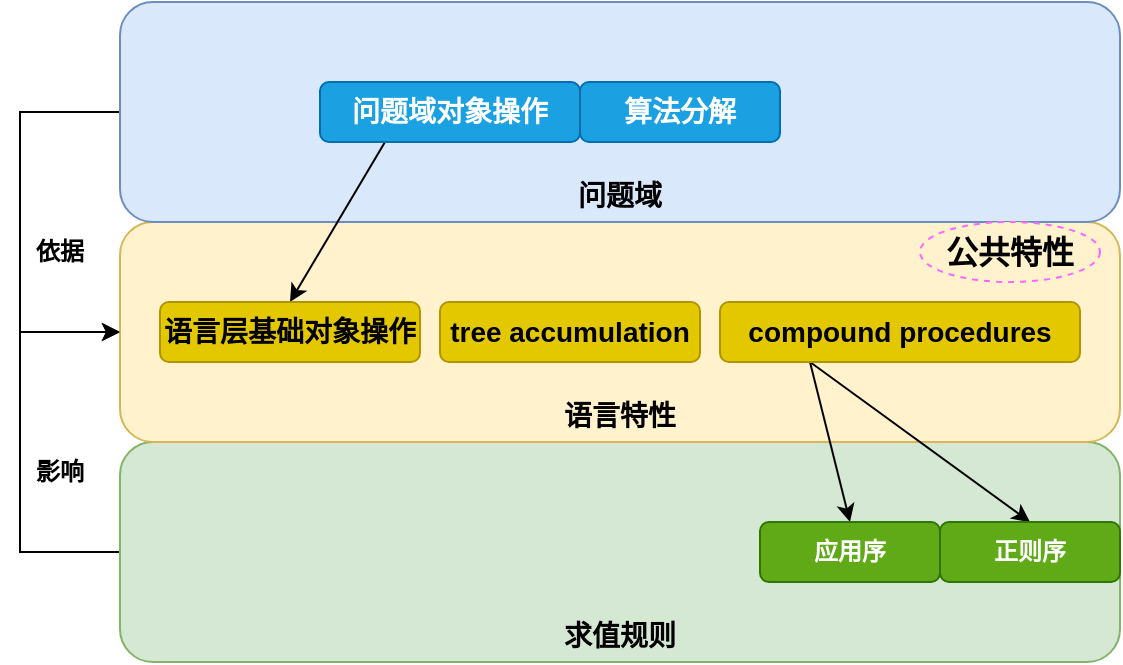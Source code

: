 <mxfile version="17.1.2" type="github">
  <diagram id="Uql1HFpLZe8soR9BEaSL" name="第 1 页">
    <mxGraphModel dx="782" dy="514" grid="1" gridSize="10" guides="1" tooltips="1" connect="1" arrows="1" fold="1" page="1" pageScale="1" pageWidth="827" pageHeight="1169" math="0" shadow="0">
      <root>
        <mxCell id="0" />
        <mxCell id="1" parent="0" />
        <mxCell id="glY1XXH3QtXJXoRMW03F-2" style="edgeStyle=orthogonalEdgeStyle;rounded=0;orthogonalLoop=1;jettySize=auto;html=1;exitX=0;exitY=0.5;exitDx=0;exitDy=0;entryX=0;entryY=0.5;entryDx=0;entryDy=0;" edge="1" parent="1" source="zDV3YEqZpOIht9YREfx8-11" target="zDV3YEqZpOIht9YREfx8-10">
          <mxGeometry relative="1" as="geometry">
            <Array as="points">
              <mxPoint x="150" y="375" />
              <mxPoint x="150" y="265" />
            </Array>
          </mxGeometry>
        </mxCell>
        <mxCell id="zDV3YEqZpOIht9YREfx8-11" value="&lt;b&gt;&lt;br&gt;&lt;br&gt;&lt;br&gt;&lt;br&gt;&lt;br&gt;求值规则&lt;/b&gt;" style="rounded=1;whiteSpace=wrap;html=1;fontSize=14;fillColor=#d5e8d4;strokeColor=#82b366;" parent="1" vertex="1">
          <mxGeometry x="200" y="320" width="500" height="110" as="geometry" />
        </mxCell>
        <mxCell id="zDV3YEqZpOIht9YREfx8-10" value="&lt;br&gt;&lt;br&gt;&lt;br&gt;&lt;br&gt;&lt;br&gt;&lt;b&gt;语言特性&lt;/b&gt;" style="rounded=1;whiteSpace=wrap;html=1;fontSize=14;fillColor=#fff2cc;strokeColor=#d6b656;" parent="1" vertex="1">
          <mxGeometry x="200" y="210" width="500" height="110" as="geometry" />
        </mxCell>
        <mxCell id="glY1XXH3QtXJXoRMW03F-1" style="edgeStyle=orthogonalEdgeStyle;rounded=0;orthogonalLoop=1;jettySize=auto;html=1;exitX=0;exitY=0.5;exitDx=0;exitDy=0;entryX=0;entryY=0.5;entryDx=0;entryDy=0;" edge="1" parent="1" source="zDV3YEqZpOIht9YREfx8-9" target="zDV3YEqZpOIht9YREfx8-10">
          <mxGeometry relative="1" as="geometry">
            <Array as="points">
              <mxPoint x="150" y="155" />
              <mxPoint x="150" y="265" />
            </Array>
          </mxGeometry>
        </mxCell>
        <mxCell id="zDV3YEqZpOIht9YREfx8-9" value="&lt;br&gt;&lt;br&gt;&lt;br&gt;&lt;br&gt;&lt;br&gt;&lt;b&gt;问题域&lt;/b&gt;" style="rounded=1;whiteSpace=wrap;html=1;fontSize=14;fillColor=#dae8fc;strokeColor=#6c8ebf;" parent="1" vertex="1">
          <mxGeometry x="200" y="100" width="500" height="110" as="geometry" />
        </mxCell>
        <mxCell id="zDV3YEqZpOIht9YREfx8-1" value="&lt;b&gt;&lt;font style=&quot;font-size: 14px&quot;&gt;算法分解&lt;/font&gt;&lt;/b&gt;" style="rounded=1;whiteSpace=wrap;html=1;fillColor=#1ba1e2;fontColor=#ffffff;strokeColor=#006EAF;" parent="1" vertex="1">
          <mxGeometry x="430" y="140" width="100" height="30" as="geometry" />
        </mxCell>
        <mxCell id="zDV3YEqZpOIht9YREfx8-12" style="edgeStyle=none;rounded=0;orthogonalLoop=1;jettySize=auto;html=1;exitX=0.25;exitY=1;exitDx=0;exitDy=0;entryX=0.5;entryY=0;entryDx=0;entryDy=0;fontSize=14;" parent="1" source="zDV3YEqZpOIht9YREfx8-2" target="zDV3YEqZpOIht9YREfx8-4" edge="1">
          <mxGeometry relative="1" as="geometry" />
        </mxCell>
        <mxCell id="zDV3YEqZpOIht9YREfx8-2" value="&lt;b&gt;&lt;font style=&quot;font-size: 14px&quot;&gt;问题域对象操作&lt;/font&gt;&lt;/b&gt;" style="rounded=1;whiteSpace=wrap;html=1;fillColor=#1ba1e2;fontColor=#ffffff;strokeColor=#006EAF;" parent="1" vertex="1">
          <mxGeometry x="300" y="140" width="130" height="30" as="geometry" />
        </mxCell>
        <mxCell id="zDV3YEqZpOIht9YREfx8-4" value="&lt;b&gt;&lt;font style=&quot;font-size: 14px&quot;&gt;语言层基础对象操作&lt;/font&gt;&lt;/b&gt;" style="rounded=1;whiteSpace=wrap;html=1;fillColor=#e3c800;fontColor=#000000;strokeColor=#B09500;" parent="1" vertex="1">
          <mxGeometry x="220" y="250" width="130" height="30" as="geometry" />
        </mxCell>
        <mxCell id="zDV3YEqZpOIht9YREfx8-5" value="&lt;b&gt;&lt;font style=&quot;font-size: 14px&quot;&gt;tree accumulation&lt;/font&gt;&lt;/b&gt;" style="rounded=1;whiteSpace=wrap;html=1;fillColor=#e3c800;fontColor=#000000;strokeColor=#B09500;" parent="1" vertex="1">
          <mxGeometry x="360" y="250" width="130" height="30" as="geometry" />
        </mxCell>
        <mxCell id="glY1XXH3QtXJXoRMW03F-6" style="edgeStyle=none;rounded=0;orthogonalLoop=1;jettySize=auto;html=1;exitX=0.25;exitY=1;exitDx=0;exitDy=0;entryX=0.5;entryY=0;entryDx=0;entryDy=0;" edge="1" parent="1" source="zDV3YEqZpOIht9YREfx8-6" target="zDV3YEqZpOIht9YREfx8-7">
          <mxGeometry relative="1" as="geometry" />
        </mxCell>
        <mxCell id="glY1XXH3QtXJXoRMW03F-7" style="edgeStyle=none;rounded=0;orthogonalLoop=1;jettySize=auto;html=1;exitX=0.25;exitY=1;exitDx=0;exitDy=0;entryX=0.5;entryY=0;entryDx=0;entryDy=0;" edge="1" parent="1" source="zDV3YEqZpOIht9YREfx8-6" target="zDV3YEqZpOIht9YREfx8-8">
          <mxGeometry relative="1" as="geometry" />
        </mxCell>
        <mxCell id="zDV3YEqZpOIht9YREfx8-6" value="&lt;span style=&quot;font-size: 14px&quot;&gt;&lt;b&gt;compound procedures&lt;/b&gt;&lt;/span&gt;" style="rounded=1;whiteSpace=wrap;html=1;fillColor=#e3c800;fontColor=#000000;strokeColor=#B09500;" parent="1" vertex="1">
          <mxGeometry x="500" y="250" width="180" height="30" as="geometry" />
        </mxCell>
        <mxCell id="zDV3YEqZpOIht9YREfx8-7" value="&lt;b&gt;应用序&lt;/b&gt;" style="rounded=1;whiteSpace=wrap;html=1;fillColor=#60a917;fontColor=#ffffff;strokeColor=#2D7600;" parent="1" vertex="1">
          <mxGeometry x="520" y="360" width="90" height="30" as="geometry" />
        </mxCell>
        <mxCell id="zDV3YEqZpOIht9YREfx8-8" value="&lt;b&gt;正则序&lt;/b&gt;" style="rounded=1;whiteSpace=wrap;html=1;fillColor=#60a917;fontColor=#ffffff;strokeColor=#2D7600;" parent="1" vertex="1">
          <mxGeometry x="610" y="360" width="90" height="30" as="geometry" />
        </mxCell>
        <mxCell id="zDV3YEqZpOIht9YREfx8-14" style="edgeStyle=none;rounded=0;orthogonalLoop=1;jettySize=auto;html=1;exitX=0.75;exitY=0;exitDx=0;exitDy=0;fontSize=14;" parent="1" source="zDV3YEqZpOIht9YREfx8-10" target="zDV3YEqZpOIht9YREfx8-10" edge="1">
          <mxGeometry relative="1" as="geometry" />
        </mxCell>
        <mxCell id="glY1XXH3QtXJXoRMW03F-3" value="&lt;b&gt;影响&lt;/b&gt;" style="text;html=1;strokeColor=none;fillColor=none;align=center;verticalAlign=middle;whiteSpace=wrap;rounded=0;" vertex="1" parent="1">
          <mxGeometry x="140" y="320" width="60" height="30" as="geometry" />
        </mxCell>
        <mxCell id="glY1XXH3QtXJXoRMW03F-4" value="&lt;b&gt;依据&lt;/b&gt;" style="text;html=1;strokeColor=none;fillColor=none;align=center;verticalAlign=middle;whiteSpace=wrap;rounded=0;" vertex="1" parent="1">
          <mxGeometry x="140" y="210" width="60" height="30" as="geometry" />
        </mxCell>
        <mxCell id="glY1XXH3QtXJXoRMW03F-12" value="&lt;b&gt;公共特性&lt;/b&gt;" style="ellipse;whiteSpace=wrap;html=1;align=center;dashed=1;fontSize=16;fillColor=#fff2cc;strokeColor=#FF66FF;" vertex="1" parent="1">
          <mxGeometry x="600" y="210" width="90" height="30" as="geometry" />
        </mxCell>
      </root>
    </mxGraphModel>
  </diagram>
</mxfile>
